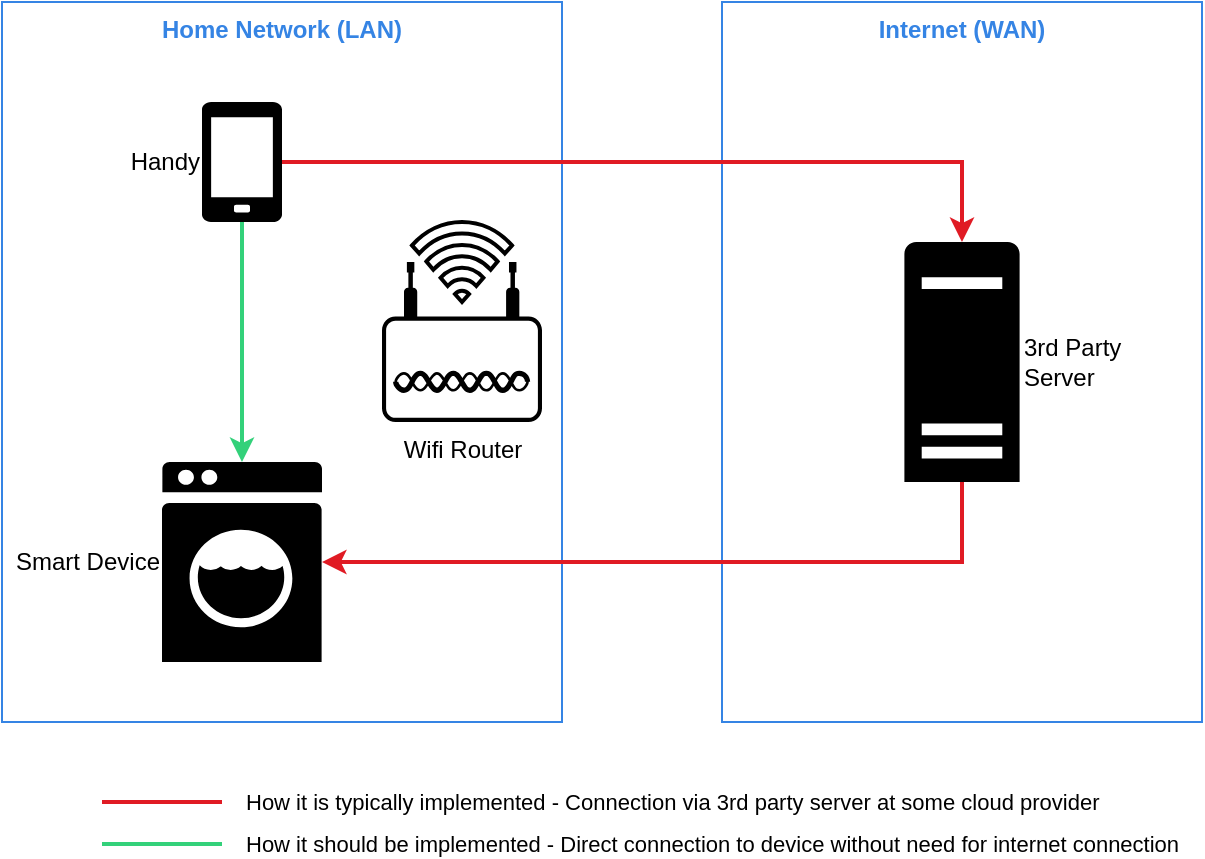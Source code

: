 <mxfile version="21.3.6" type="github">
  <diagram name="Seite-1" id="VVl7G3nJUZ-hltfTkRG-">
    <mxGraphModel dx="988" dy="517" grid="1" gridSize="10" guides="1" tooltips="1" connect="1" arrows="1" fold="1" page="1" pageScale="1" pageWidth="827" pageHeight="1169" math="0" shadow="0">
      <root>
        <mxCell id="0" />
        <mxCell id="1" parent="0" />
        <mxCell id="V3XkAwLurtoeMm_z9-e1-20" value="Internet (WAN)" style="rounded=0;whiteSpace=wrap;html=1;container=1;recursiveResize=0;collapsible=0;labelPosition=center;verticalLabelPosition=middle;align=center;verticalAlign=top;fillColor=none;strokeColor=#3584e4;fontColor=#3584e4;fontStyle=1;strokeWidth=1;" vertex="1" parent="1">
          <mxGeometry x="440" y="200" width="240" height="360" as="geometry" />
        </mxCell>
        <mxCell id="V3XkAwLurtoeMm_z9-e1-15" value="3rd Party&lt;br&gt;Server" style="sketch=0;aspect=fixed;pointerEvents=1;shadow=0;dashed=0;html=1;strokeColor=none;labelPosition=right;verticalLabelPosition=middle;verticalAlign=middle;align=left;fillColor=#000000;shape=mxgraph.mscae.enterprise.server_generic" vertex="1" parent="V3XkAwLurtoeMm_z9-e1-20">
          <mxGeometry x="91.2" y="120" width="57.6" height="120" as="geometry" />
        </mxCell>
        <mxCell id="V3XkAwLurtoeMm_z9-e1-19" value="Home Network (LAN)" style="rounded=0;whiteSpace=wrap;html=1;container=1;recursiveResize=0;collapsible=0;labelPosition=center;verticalLabelPosition=middle;align=center;verticalAlign=top;fillColor=none;strokeColor=#3584e4;fontColor=#3584e4;fontStyle=1;strokeWidth=1;" vertex="1" parent="1">
          <mxGeometry x="80" y="200" width="280" height="360" as="geometry" />
        </mxCell>
        <mxCell id="V3XkAwLurtoeMm_z9-e1-25" style="edgeStyle=orthogonalEdgeStyle;rounded=0;orthogonalLoop=1;jettySize=auto;html=1;entryX=0.5;entryY=0;entryDx=0;entryDy=0;entryPerimeter=0;strokeColor=#33d17a;strokeWidth=2;" edge="1" parent="V3XkAwLurtoeMm_z9-e1-19" source="V3XkAwLurtoeMm_z9-e1-6" target="V3XkAwLurtoeMm_z9-e1-7">
          <mxGeometry relative="1" as="geometry" />
        </mxCell>
        <mxCell id="V3XkAwLurtoeMm_z9-e1-6" value="Handy" style="sketch=0;pointerEvents=1;shadow=0;dashed=0;html=1;strokeColor=none;fillColor=#000000;labelPosition=left;verticalLabelPosition=middle;verticalAlign=middle;outlineConnect=0;align=right;shape=mxgraph.office.devices.cell_phone_generic;" vertex="1" parent="V3XkAwLurtoeMm_z9-e1-19">
          <mxGeometry x="100" y="50" width="40" height="60" as="geometry" />
        </mxCell>
        <mxCell id="V3XkAwLurtoeMm_z9-e1-7" value="Smart Device" style="shape=mxgraph.signs.tech.washing_machine;html=1;pointerEvents=1;fillColor=#000000;strokeColor=none;verticalLabelPosition=middle;verticalAlign=middle;align=right;sketch=0;labelPosition=left;" vertex="1" parent="V3XkAwLurtoeMm_z9-e1-19">
          <mxGeometry x="80" y="230" width="80" height="100" as="geometry" />
        </mxCell>
        <mxCell id="V3XkAwLurtoeMm_z9-e1-3" value="Wifi Router" style="points=[[0.03,0.36,0],[0.18,0,0],[0.5,0.34,0],[0.82,0,0],[0.97,0.36,0],[1,0.67,0],[0.975,0.975,0],[0.5,1,0],[0.025,0.975,0],[0,0.67,0]];verticalLabelPosition=bottom;sketch=0;html=1;verticalAlign=top;aspect=fixed;align=center;pointerEvents=1;shape=mxgraph.cisco19.wireless_access_point;fillColor=#000000;strokeColor=none;" vertex="1" parent="V3XkAwLurtoeMm_z9-e1-19">
          <mxGeometry x="190" y="130" width="80" height="80" as="geometry" />
        </mxCell>
        <mxCell id="V3XkAwLurtoeMm_z9-e1-9" value="" style="html=1;verticalLabelPosition=bottom;align=center;labelBackgroundColor=#ffffff;verticalAlign=top;strokeWidth=2;strokeColor=#000000;shadow=0;dashed=0;shape=mxgraph.ios7.icons.wifi;pointerEvents=1" vertex="1" parent="V3XkAwLurtoeMm_z9-e1-19">
          <mxGeometry x="205" y="110" width="50" height="40" as="geometry" />
        </mxCell>
        <mxCell id="V3XkAwLurtoeMm_z9-e1-16" style="edgeStyle=orthogonalEdgeStyle;rounded=0;orthogonalLoop=1;jettySize=auto;html=1;entryX=0.5;entryY=0;entryDx=0;entryDy=0;entryPerimeter=0;fillColor=#d5e8d4;strokeColor=#e01b24;strokeWidth=2;" edge="1" parent="1" source="V3XkAwLurtoeMm_z9-e1-6" target="V3XkAwLurtoeMm_z9-e1-15">
          <mxGeometry relative="1" as="geometry" />
        </mxCell>
        <mxCell id="V3XkAwLurtoeMm_z9-e1-17" style="edgeStyle=orthogonalEdgeStyle;rounded=0;orthogonalLoop=1;jettySize=auto;html=1;exitX=0.5;exitY=1;exitDx=0;exitDy=0;exitPerimeter=0;fillColor=#f8cecc;strokeColor=#e01b24;strokeWidth=2;" edge="1" parent="1" source="V3XkAwLurtoeMm_z9-e1-15" target="V3XkAwLurtoeMm_z9-e1-7">
          <mxGeometry relative="1" as="geometry" />
        </mxCell>
        <mxCell id="V3XkAwLurtoeMm_z9-e1-26" value="How it is typically implemented - Connection via 3rd party server at some cloud provider" style="endArrow=none;html=1;rounded=0;strokeColor=#e01b24;labelPosition=right;verticalLabelPosition=middle;align=left;verticalAlign=middle;strokeWidth=2;" edge="1" parent="1">
          <mxGeometry x="1" y="10" width="50" height="50" relative="1" as="geometry">
            <mxPoint x="130" y="600" as="sourcePoint" />
            <mxPoint x="190" y="600" as="targetPoint" />
            <mxPoint x="10" y="10" as="offset" />
          </mxGeometry>
        </mxCell>
        <mxCell id="V3XkAwLurtoeMm_z9-e1-27" value="How it should be implemented - Direct connection to device without need for internet connection" style="endArrow=none;html=1;rounded=0;strokeColor=#33d17a;labelPosition=right;verticalLabelPosition=middle;align=left;verticalAlign=middle;strokeWidth=2;" edge="1" parent="1">
          <mxGeometry x="1" y="10" width="50" height="50" relative="1" as="geometry">
            <mxPoint x="130" y="621" as="sourcePoint" />
            <mxPoint x="190" y="621" as="targetPoint" />
            <mxPoint x="10" y="10" as="offset" />
          </mxGeometry>
        </mxCell>
      </root>
    </mxGraphModel>
  </diagram>
</mxfile>
